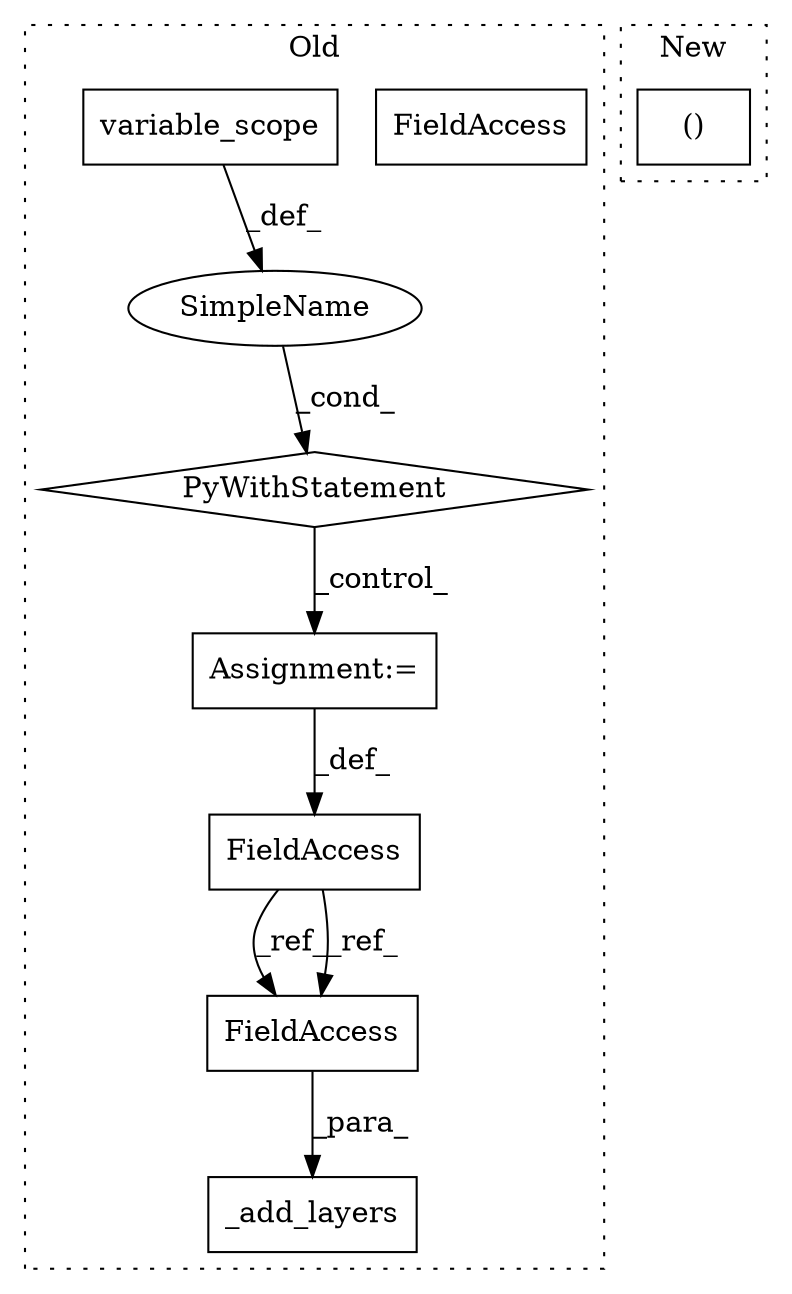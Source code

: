 digraph G {
subgraph cluster0 {
1 [label="_add_layers" a="32" s="2870,2894" l="12,1" shape="box"];
3 [label="FieldAccess" a="22" s="2804" l="12" shape="box"];
4 [label="FieldAccess" a="22" s="2882" l="12" shape="box"];
5 [label="Assignment:=" a="7" s="2738" l="1" shape="box"];
6 [label="SimpleName" a="42" s="" l="" shape="ellipse"];
7 [label="PyWithStatement" a="104" s="2352,2393" l="10,2" shape="diamond"];
8 [label="variable_scope" a="32" s="2373,2392" l="15,1" shape="box"];
9 [label="FieldAccess" a="22" s="2882" l="12" shape="box"];
label = "Old";
style="dotted";
}
subgraph cluster1 {
2 [label="()" a="106" s="2354" l="27" shape="box"];
label = "New";
style="dotted";
}
3 -> 9 [label="_ref_"];
3 -> 9 [label="_ref_"];
5 -> 3 [label="_def_"];
6 -> 7 [label="_cond_"];
7 -> 5 [label="_control_"];
8 -> 6 [label="_def_"];
9 -> 1 [label="_para_"];
}